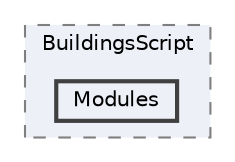 digraph "C:/Users/rober/Documents/5.GameDev/UnityProject/True-GameDev/Tower Defense/Assets/_1.Scripts/Mechanics-Scripts/BuildingsScript/Modules"
{
 // LATEX_PDF_SIZE
  bgcolor="transparent";
  edge [fontname=Helvetica,fontsize=10,labelfontname=Helvetica,labelfontsize=10];
  node [fontname=Helvetica,fontsize=10,shape=box,height=0.2,width=0.4];
  compound=true
  subgraph clusterdir_f7b810f58d46a2cd0aa6891da1027ebb {
    graph [ bgcolor="#edf0f7", pencolor="grey50", label="BuildingsScript", fontname=Helvetica,fontsize=10 style="filled,dashed", URL="dir_f7b810f58d46a2cd0aa6891da1027ebb.html",tooltip=""]
  dir_400b2b65ad820c0ed2dfb804ec976920 [label="Modules", fillcolor="#edf0f7", color="grey25", style="filled,bold", URL="dir_400b2b65ad820c0ed2dfb804ec976920.html",tooltip=""];
  }
}
